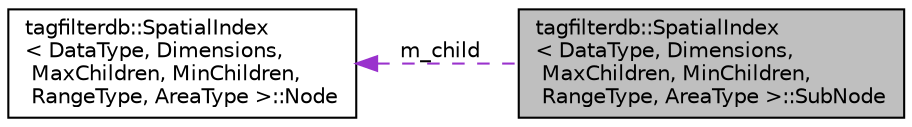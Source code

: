 digraph "tagfilterdb::SpatialIndex&lt; DataType, Dimensions, MaxChildren, MinChildren, RangeType, AreaType &gt;::SubNode"
{
 // LATEX_PDF_SIZE
  edge [fontname="Helvetica",fontsize="10",labelfontname="Helvetica",labelfontsize="10"];
  node [fontname="Helvetica",fontsize="10",shape=record];
  rankdir="LR";
  Node1 [label="tagfilterdb::SpatialIndex\l\< DataType, Dimensions,\l MaxChildren, MinChildren,\l RangeType, AreaType \>::SubNode",height=0.2,width=0.4,color="black", fillcolor="grey75", style="filled", fontcolor="black",tooltip="Represents a sub-node in the spatial index."];
  Node2 -> Node1 [dir="back",color="darkorchid3",fontsize="10",style="dashed",label=" m_child" ,fontname="Helvetica"];
  Node2 [label="tagfilterdb::SpatialIndex\l\< DataType, Dimensions,\l MaxChildren, MinChildren,\l RangeType, AreaType \>::Node",height=0.2,width=0.4,color="black", fillcolor="white", style="filled",URL="$structtagfilterdb_1_1SpatialIndex_1_1Node.html",tooltip="Represents a node in the spatial index tree."];
}
